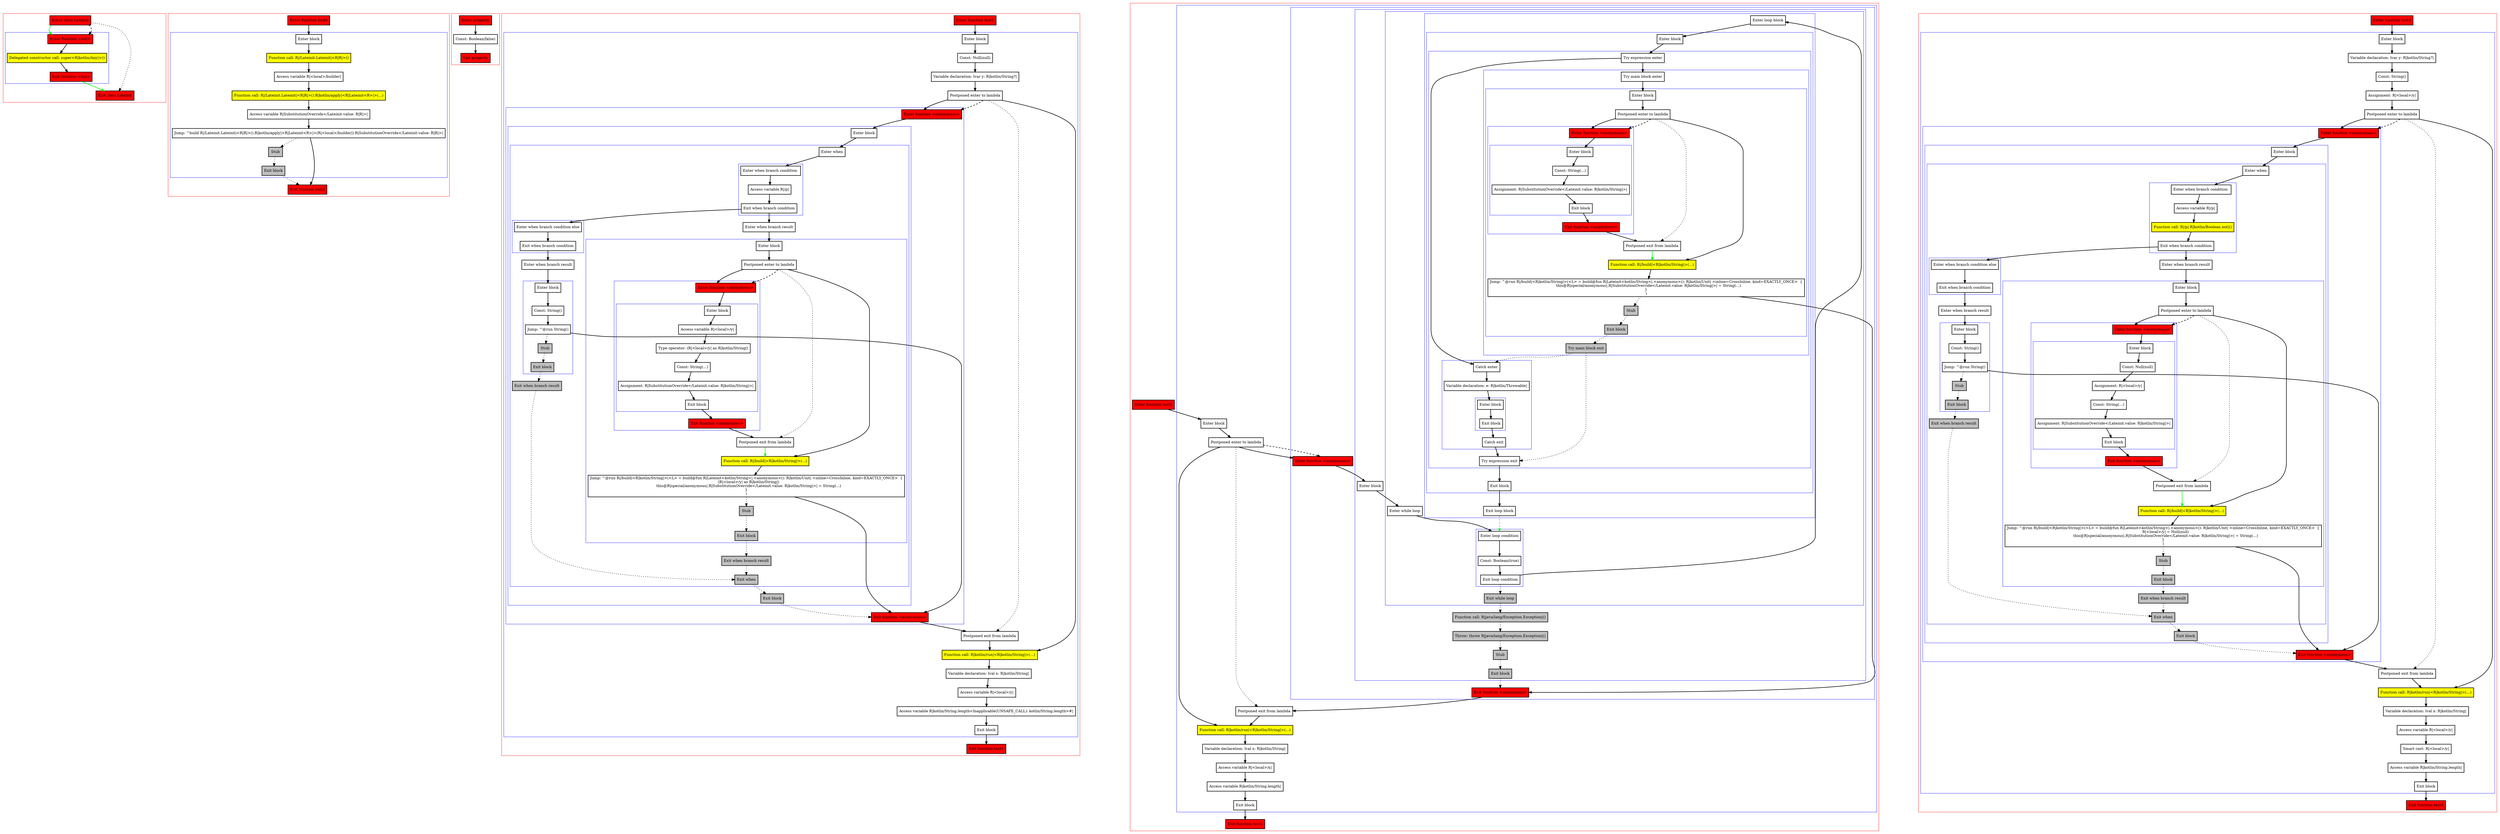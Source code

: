 digraph postponedLambdaInReturn_kt {
    graph [nodesep=3]
    node [shape=box penwidth=2]
    edge [penwidth=2]

    subgraph cluster_0 {
        color=red
        0 [label="Enter class Lateinit" style="filled" fillcolor=red];
        subgraph cluster_1 {
            color=blue
            1 [label="Enter function <init>" style="filled" fillcolor=red];
            2 [label="Delegated constructor call: super<R|kotlin/Any|>()" style="filled" fillcolor=yellow];
            3 [label="Exit function <init>" style="filled" fillcolor=red];
        }
        4 [label="Exit class Lateinit" style="filled" fillcolor=red];
    }
    0 -> {1} [color=green];
    0 -> {4} [style=dotted];
    0 -> {1} [style=dashed];
    1 -> {2};
    2 -> {3};
    3 -> {4} [color=green];

    subgraph cluster_2 {
        color=red
        5 [label="Enter function build" style="filled" fillcolor=red];
        subgraph cluster_3 {
            color=blue
            6 [label="Enter block"];
            7 [label="Function call: R|/Lateinit.Lateinit|<R|R|>()" style="filled" fillcolor=yellow];
            8 [label="Access variable R|<local>/builder|"];
            9 [label="Function call: R|/Lateinit.Lateinit|<R|R|>().R|kotlin/apply|<R|Lateinit<R>|>(...)" style="filled" fillcolor=yellow];
            10 [label="Access variable R|SubstitutionOverride</Lateinit.value: R|R|>|"];
            11 [label="Jump: ^build R|/Lateinit.Lateinit|<R|R|>().R|kotlin/apply|<R|Lateinit<R>|>(R|<local>/builder|).R|SubstitutionOverride</Lateinit.value: R|R|>|"];
            12 [label="Stub" style="filled" fillcolor=gray];
            13 [label="Exit block" style="filled" fillcolor=gray];
        }
        14 [label="Exit function build" style="filled" fillcolor=red];
    }
    5 -> {6};
    6 -> {7};
    7 -> {8};
    8 -> {9};
    9 -> {10};
    10 -> {11};
    11 -> {14};
    11 -> {12} [style=dotted];
    12 -> {13} [style=dotted];
    13 -> {14} [style=dotted];

    subgraph cluster_4 {
        color=red
        15 [label="Enter property" style="filled" fillcolor=red];
        16 [label="Const: Boolean(false)"];
        17 [label="Exit property" style="filled" fillcolor=red];
    }
    15 -> {16};
    16 -> {17};

    subgraph cluster_5 {
        color=red
        18 [label="Enter function test1" style="filled" fillcolor=red];
        subgraph cluster_6 {
            color=blue
            19 [label="Enter block"];
            20 [label="Const: Null(null)"];
            21 [label="Variable declaration: lvar y: R|kotlin/String?|"];
            22 [label="Postponed enter to lambda"];
            subgraph cluster_7 {
                color=blue
                23 [label="Enter function <anonymous>" style="filled" fillcolor=red];
                subgraph cluster_8 {
                    color=blue
                    24 [label="Enter block"];
                    subgraph cluster_9 {
                        color=blue
                        25 [label="Enter when"];
                        subgraph cluster_10 {
                            color=blue
                            26 [label="Enter when branch condition "];
                            27 [label="Access variable R|/p|"];
                            28 [label="Exit when branch condition"];
                        }
                        subgraph cluster_11 {
                            color=blue
                            29 [label="Enter when branch condition else"];
                            30 [label="Exit when branch condition"];
                        }
                        31 [label="Enter when branch result"];
                        subgraph cluster_12 {
                            color=blue
                            32 [label="Enter block"];
                            33 [label="Const: String()"];
                            34 [label="Jump: ^@run String()"];
                            35 [label="Stub" style="filled" fillcolor=gray];
                            36 [label="Exit block" style="filled" fillcolor=gray];
                        }
                        37 [label="Exit when branch result" style="filled" fillcolor=gray];
                        38 [label="Enter when branch result"];
                        subgraph cluster_13 {
                            color=blue
                            39 [label="Enter block"];
                            40 [label="Postponed enter to lambda"];
                            subgraph cluster_14 {
                                color=blue
                                41 [label="Enter function <anonymous>" style="filled" fillcolor=red];
                                subgraph cluster_15 {
                                    color=blue
                                    42 [label="Enter block"];
                                    43 [label="Access variable R|<local>/y|"];
                                    44 [label="Type operator: (R|<local>/y| as R|kotlin/String|)"];
                                    45 [label="Const: String(...)"];
                                    46 [label="Assignment: R|SubstitutionOverride</Lateinit.value: R|kotlin/String|>|"];
                                    47 [label="Exit block"];
                                }
                                48 [label="Exit function <anonymous>" style="filled" fillcolor=red];
                            }
                            49 [label="Postponed exit from lambda"];
                            50 [label="Function call: R|/build|<R|kotlin/String|>(...)" style="filled" fillcolor=yellow];
                            51 [label="Jump: ^@run R|/build|<R|kotlin/String|>(<L> = build@fun R|Lateinit<kotlin/String>|.<anonymous>(): R|kotlin/Unit| <inline=CrossInline, kind=EXACTLY_ONCE>  {
    (R|<local>/y| as R|kotlin/String|)
    this@R|special/anonymous|.R|SubstitutionOverride</Lateinit.value: R|kotlin/String|>| = String(...)
}
)"];
                            52 [label="Stub" style="filled" fillcolor=gray];
                            53 [label="Exit block" style="filled" fillcolor=gray];
                        }
                        54 [label="Exit when branch result" style="filled" fillcolor=gray];
                        55 [label="Exit when" style="filled" fillcolor=gray];
                    }
                    56 [label="Exit block" style="filled" fillcolor=gray];
                }
                57 [label="Exit function <anonymous>" style="filled" fillcolor=red];
            }
            58 [label="Postponed exit from lambda"];
            59 [label="Function call: R|kotlin/run|<R|kotlin/String|>(...)" style="filled" fillcolor=yellow];
            60 [label="Variable declaration: lval x: R|kotlin/String|"];
            61 [label="Access variable R|<local>/y|"];
            62 [label="Access variable R|kotlin/String.length<Inapplicable(UNSAFE_CALL): kotlin/String.length>#|"];
            63 [label="Exit block"];
        }
        64 [label="Exit function test1" style="filled" fillcolor=red];
    }
    18 -> {19};
    19 -> {20};
    20 -> {21};
    21 -> {22};
    22 -> {23 59};
    22 -> {58} [style=dotted];
    22 -> {23} [style=dashed];
    23 -> {24};
    24 -> {25};
    25 -> {26};
    26 -> {27};
    27 -> {28};
    28 -> {29 38};
    29 -> {30};
    30 -> {31};
    31 -> {32};
    32 -> {33};
    33 -> {34};
    34 -> {57};
    34 -> {35} [style=dotted];
    35 -> {36} [style=dotted];
    36 -> {37} [style=dotted];
    37 -> {55} [style=dotted];
    38 -> {39};
    39 -> {40};
    40 -> {41 50};
    40 -> {49} [style=dotted];
    40 -> {41} [style=dashed];
    41 -> {42};
    42 -> {43};
    43 -> {44};
    44 -> {45};
    45 -> {46};
    46 -> {47};
    47 -> {48};
    48 -> {49};
    49 -> {50} [color=green];
    50 -> {51};
    51 -> {57};
    51 -> {52} [style=dotted];
    52 -> {53} [style=dotted];
    53 -> {54} [style=dotted];
    54 -> {55} [style=dotted];
    55 -> {56} [style=dotted];
    56 -> {57} [style=dotted];
    57 -> {58};
    58 -> {59};
    59 -> {60};
    60 -> {61};
    61 -> {62};
    62 -> {63};
    63 -> {64};

    subgraph cluster_16 {
        color=red
        65 [label="Enter function test2" style="filled" fillcolor=red];
        subgraph cluster_17 {
            color=blue
            66 [label="Enter block"];
            67 [label="Postponed enter to lambda"];
            subgraph cluster_18 {
                color=blue
                68 [label="Enter function <anonymous>" style="filled" fillcolor=red];
                subgraph cluster_19 {
                    color=blue
                    69 [label="Enter block"];
                    subgraph cluster_20 {
                        color=blue
                        70 [label="Enter while loop"];
                        subgraph cluster_21 {
                            color=blue
                            71 [label="Enter loop condition"];
                            72 [label="Const: Boolean(true)"];
                            73 [label="Exit loop condition"];
                        }
                        subgraph cluster_22 {
                            color=blue
                            74 [label="Enter loop block"];
                            subgraph cluster_23 {
                                color=blue
                                75 [label="Enter block"];
                                subgraph cluster_24 {
                                    color=blue
                                    76 [label="Try expression enter"];
                                    subgraph cluster_25 {
                                        color=blue
                                        77 [label="Try main block enter"];
                                        subgraph cluster_26 {
                                            color=blue
                                            78 [label="Enter block"];
                                            79 [label="Postponed enter to lambda"];
                                            subgraph cluster_27 {
                                                color=blue
                                                80 [label="Enter function <anonymous>" style="filled" fillcolor=red];
                                                subgraph cluster_28 {
                                                    color=blue
                                                    81 [label="Enter block"];
                                                    82 [label="Const: String(...)"];
                                                    83 [label="Assignment: R|SubstitutionOverride</Lateinit.value: R|kotlin/String|>|"];
                                                    84 [label="Exit block"];
                                                }
                                                85 [label="Exit function <anonymous>" style="filled" fillcolor=red];
                                            }
                                            86 [label="Postponed exit from lambda"];
                                            87 [label="Function call: R|/build|<R|kotlin/String|>(...)" style="filled" fillcolor=yellow];
                                            88 [label="Jump: ^@run R|/build|<R|kotlin/String|>(<L> = build@fun R|Lateinit<kotlin/String>|.<anonymous>(): R|kotlin/Unit| <inline=CrossInline, kind=EXACTLY_ONCE>  {
    this@R|special/anonymous|.R|SubstitutionOverride</Lateinit.value: R|kotlin/String|>| = String(...)
}
)"];
                                            89 [label="Stub" style="filled" fillcolor=gray];
                                            90 [label="Exit block" style="filled" fillcolor=gray];
                                        }
                                        91 [label="Try main block exit" style="filled" fillcolor=gray];
                                    }
                                    subgraph cluster_29 {
                                        color=blue
                                        92 [label="Catch enter"];
                                        93 [label="Variable declaration: e: R|kotlin/Throwable|"];
                                        subgraph cluster_30 {
                                            color=blue
                                            94 [label="Enter block"];
                                            95 [label="Exit block"];
                                        }
                                        96 [label="Catch exit"];
                                    }
                                    97 [label="Try expression exit"];
                                }
                                98 [label="Exit block"];
                            }
                            99 [label="Exit loop block"];
                        }
                        100 [label="Exit while loop" style="filled" fillcolor=gray];
                    }
                    101 [label="Function call: R|java/lang/Exception.Exception|()" style="filled" fillcolor=gray];
                    102 [label="Throw: throw R|java/lang/Exception.Exception|()" style="filled" fillcolor=gray];
                    103 [label="Stub" style="filled" fillcolor=gray];
                    104 [label="Exit block" style="filled" fillcolor=gray];
                }
                105 [label="Exit function <anonymous>" style="filled" fillcolor=red];
            }
            106 [label="Postponed exit from lambda"];
            107 [label="Function call: R|kotlin/run|<R|kotlin/String|>(...)" style="filled" fillcolor=yellow];
            108 [label="Variable declaration: lval x: R|kotlin/String|"];
            109 [label="Access variable R|<local>/x|"];
            110 [label="Access variable R|kotlin/String.length|"];
            111 [label="Exit block"];
        }
        112 [label="Exit function test2" style="filled" fillcolor=red];
    }
    65 -> {66};
    66 -> {67};
    67 -> {68 107};
    67 -> {106} [style=dotted];
    67 -> {68} [style=dashed];
    68 -> {69};
    69 -> {70};
    70 -> {71};
    71 -> {72};
    72 -> {73};
    73 -> {74};
    73 -> {100} [style=dotted];
    74 -> {75};
    75 -> {76};
    76 -> {77 92};
    77 -> {78};
    78 -> {79};
    79 -> {80 87};
    79 -> {86} [style=dotted];
    79 -> {80} [style=dashed];
    80 -> {81};
    81 -> {82};
    82 -> {83};
    83 -> {84};
    84 -> {85};
    85 -> {86};
    86 -> {87} [color=green];
    87 -> {88};
    88 -> {105};
    88 -> {89} [style=dotted];
    89 -> {90} [style=dotted];
    90 -> {91} [style=dotted];
    91 -> {92 97} [style=dotted];
    92 -> {93};
    93 -> {94};
    94 -> {95};
    95 -> {96};
    96 -> {97};
    97 -> {98};
    98 -> {99};
    99 -> {71} [color=green style=dashed];
    100 -> {101} [style=dotted];
    101 -> {102} [style=dotted];
    102 -> {103} [style=dotted];
    103 -> {104} [style=dotted];
    104 -> {105} [style=dotted];
    105 -> {106};
    106 -> {107};
    107 -> {108};
    108 -> {109};
    109 -> {110};
    110 -> {111};
    111 -> {112};

    subgraph cluster_31 {
        color=red
        113 [label="Enter function test3" style="filled" fillcolor=red];
        subgraph cluster_32 {
            color=blue
            114 [label="Enter block"];
            115 [label="Variable declaration: lvar y: R|kotlin/String?|"];
            116 [label="Const: String()"];
            117 [label="Assignment: R|<local>/y|"];
            118 [label="Postponed enter to lambda"];
            subgraph cluster_33 {
                color=blue
                119 [label="Enter function <anonymous>" style="filled" fillcolor=red];
                subgraph cluster_34 {
                    color=blue
                    120 [label="Enter block"];
                    subgraph cluster_35 {
                        color=blue
                        121 [label="Enter when"];
                        subgraph cluster_36 {
                            color=blue
                            122 [label="Enter when branch condition "];
                            123 [label="Access variable R|/p|"];
                            124 [label="Function call: R|/p|.R|kotlin/Boolean.not|()" style="filled" fillcolor=yellow];
                            125 [label="Exit when branch condition"];
                        }
                        subgraph cluster_37 {
                            color=blue
                            126 [label="Enter when branch condition else"];
                            127 [label="Exit when branch condition"];
                        }
                        128 [label="Enter when branch result"];
                        subgraph cluster_38 {
                            color=blue
                            129 [label="Enter block"];
                            130 [label="Const: String()"];
                            131 [label="Jump: ^@run String()"];
                            132 [label="Stub" style="filled" fillcolor=gray];
                            133 [label="Exit block" style="filled" fillcolor=gray];
                        }
                        134 [label="Exit when branch result" style="filled" fillcolor=gray];
                        135 [label="Enter when branch result"];
                        subgraph cluster_39 {
                            color=blue
                            136 [label="Enter block"];
                            137 [label="Postponed enter to lambda"];
                            subgraph cluster_40 {
                                color=blue
                                138 [label="Enter function <anonymous>" style="filled" fillcolor=red];
                                subgraph cluster_41 {
                                    color=blue
                                    139 [label="Enter block"];
                                    140 [label="Const: Null(null)"];
                                    141 [label="Assignment: R|<local>/y|"];
                                    142 [label="Const: String(...)"];
                                    143 [label="Assignment: R|SubstitutionOverride</Lateinit.value: R|kotlin/String|>|"];
                                    144 [label="Exit block"];
                                }
                                145 [label="Exit function <anonymous>" style="filled" fillcolor=red];
                            }
                            146 [label="Postponed exit from lambda"];
                            147 [label="Function call: R|/build|<R|kotlin/String|>(...)" style="filled" fillcolor=yellow];
                            148 [label="Jump: ^@run R|/build|<R|kotlin/String|>(<L> = build@fun R|Lateinit<kotlin/String>|.<anonymous>(): R|kotlin/Unit| <inline=CrossInline, kind=EXACTLY_ONCE>  {
    R|<local>/y| = Null(null)
    this@R|special/anonymous|.R|SubstitutionOverride</Lateinit.value: R|kotlin/String|>| = String(...)
}
)"];
                            149 [label="Stub" style="filled" fillcolor=gray];
                            150 [label="Exit block" style="filled" fillcolor=gray];
                        }
                        151 [label="Exit when branch result" style="filled" fillcolor=gray];
                        152 [label="Exit when" style="filled" fillcolor=gray];
                    }
                    153 [label="Exit block" style="filled" fillcolor=gray];
                }
                154 [label="Exit function <anonymous>" style="filled" fillcolor=red];
            }
            155 [label="Postponed exit from lambda"];
            156 [label="Function call: R|kotlin/run|<R|kotlin/String|>(...)" style="filled" fillcolor=yellow];
            157 [label="Variable declaration: lval x: R|kotlin/String|"];
            158 [label="Access variable R|<local>/y|"];
            159 [label="Smart cast: R|<local>/y|"];
            160 [label="Access variable R|kotlin/String.length|"];
            161 [label="Exit block"];
        }
        162 [label="Exit function test3" style="filled" fillcolor=red];
    }
    113 -> {114};
    114 -> {115};
    115 -> {116};
    116 -> {117};
    117 -> {118};
    118 -> {119 156};
    118 -> {155} [style=dotted];
    118 -> {119} [style=dashed];
    119 -> {120};
    120 -> {121};
    121 -> {122};
    122 -> {123};
    123 -> {124};
    124 -> {125};
    125 -> {126 135};
    126 -> {127};
    127 -> {128};
    128 -> {129};
    129 -> {130};
    130 -> {131};
    131 -> {154};
    131 -> {132} [style=dotted];
    132 -> {133} [style=dotted];
    133 -> {134} [style=dotted];
    134 -> {152} [style=dotted];
    135 -> {136};
    136 -> {137};
    137 -> {138 147};
    137 -> {146} [style=dotted];
    137 -> {138} [style=dashed];
    138 -> {139};
    139 -> {140};
    140 -> {141};
    141 -> {142};
    142 -> {143};
    143 -> {144};
    144 -> {145};
    145 -> {146};
    146 -> {147} [color=green];
    147 -> {148};
    148 -> {154};
    148 -> {149} [style=dotted];
    149 -> {150} [style=dotted];
    150 -> {151} [style=dotted];
    151 -> {152} [style=dotted];
    152 -> {153} [style=dotted];
    153 -> {154} [style=dotted];
    154 -> {155};
    155 -> {156};
    156 -> {157};
    157 -> {158};
    158 -> {159};
    159 -> {160};
    160 -> {161};
    161 -> {162};

}
